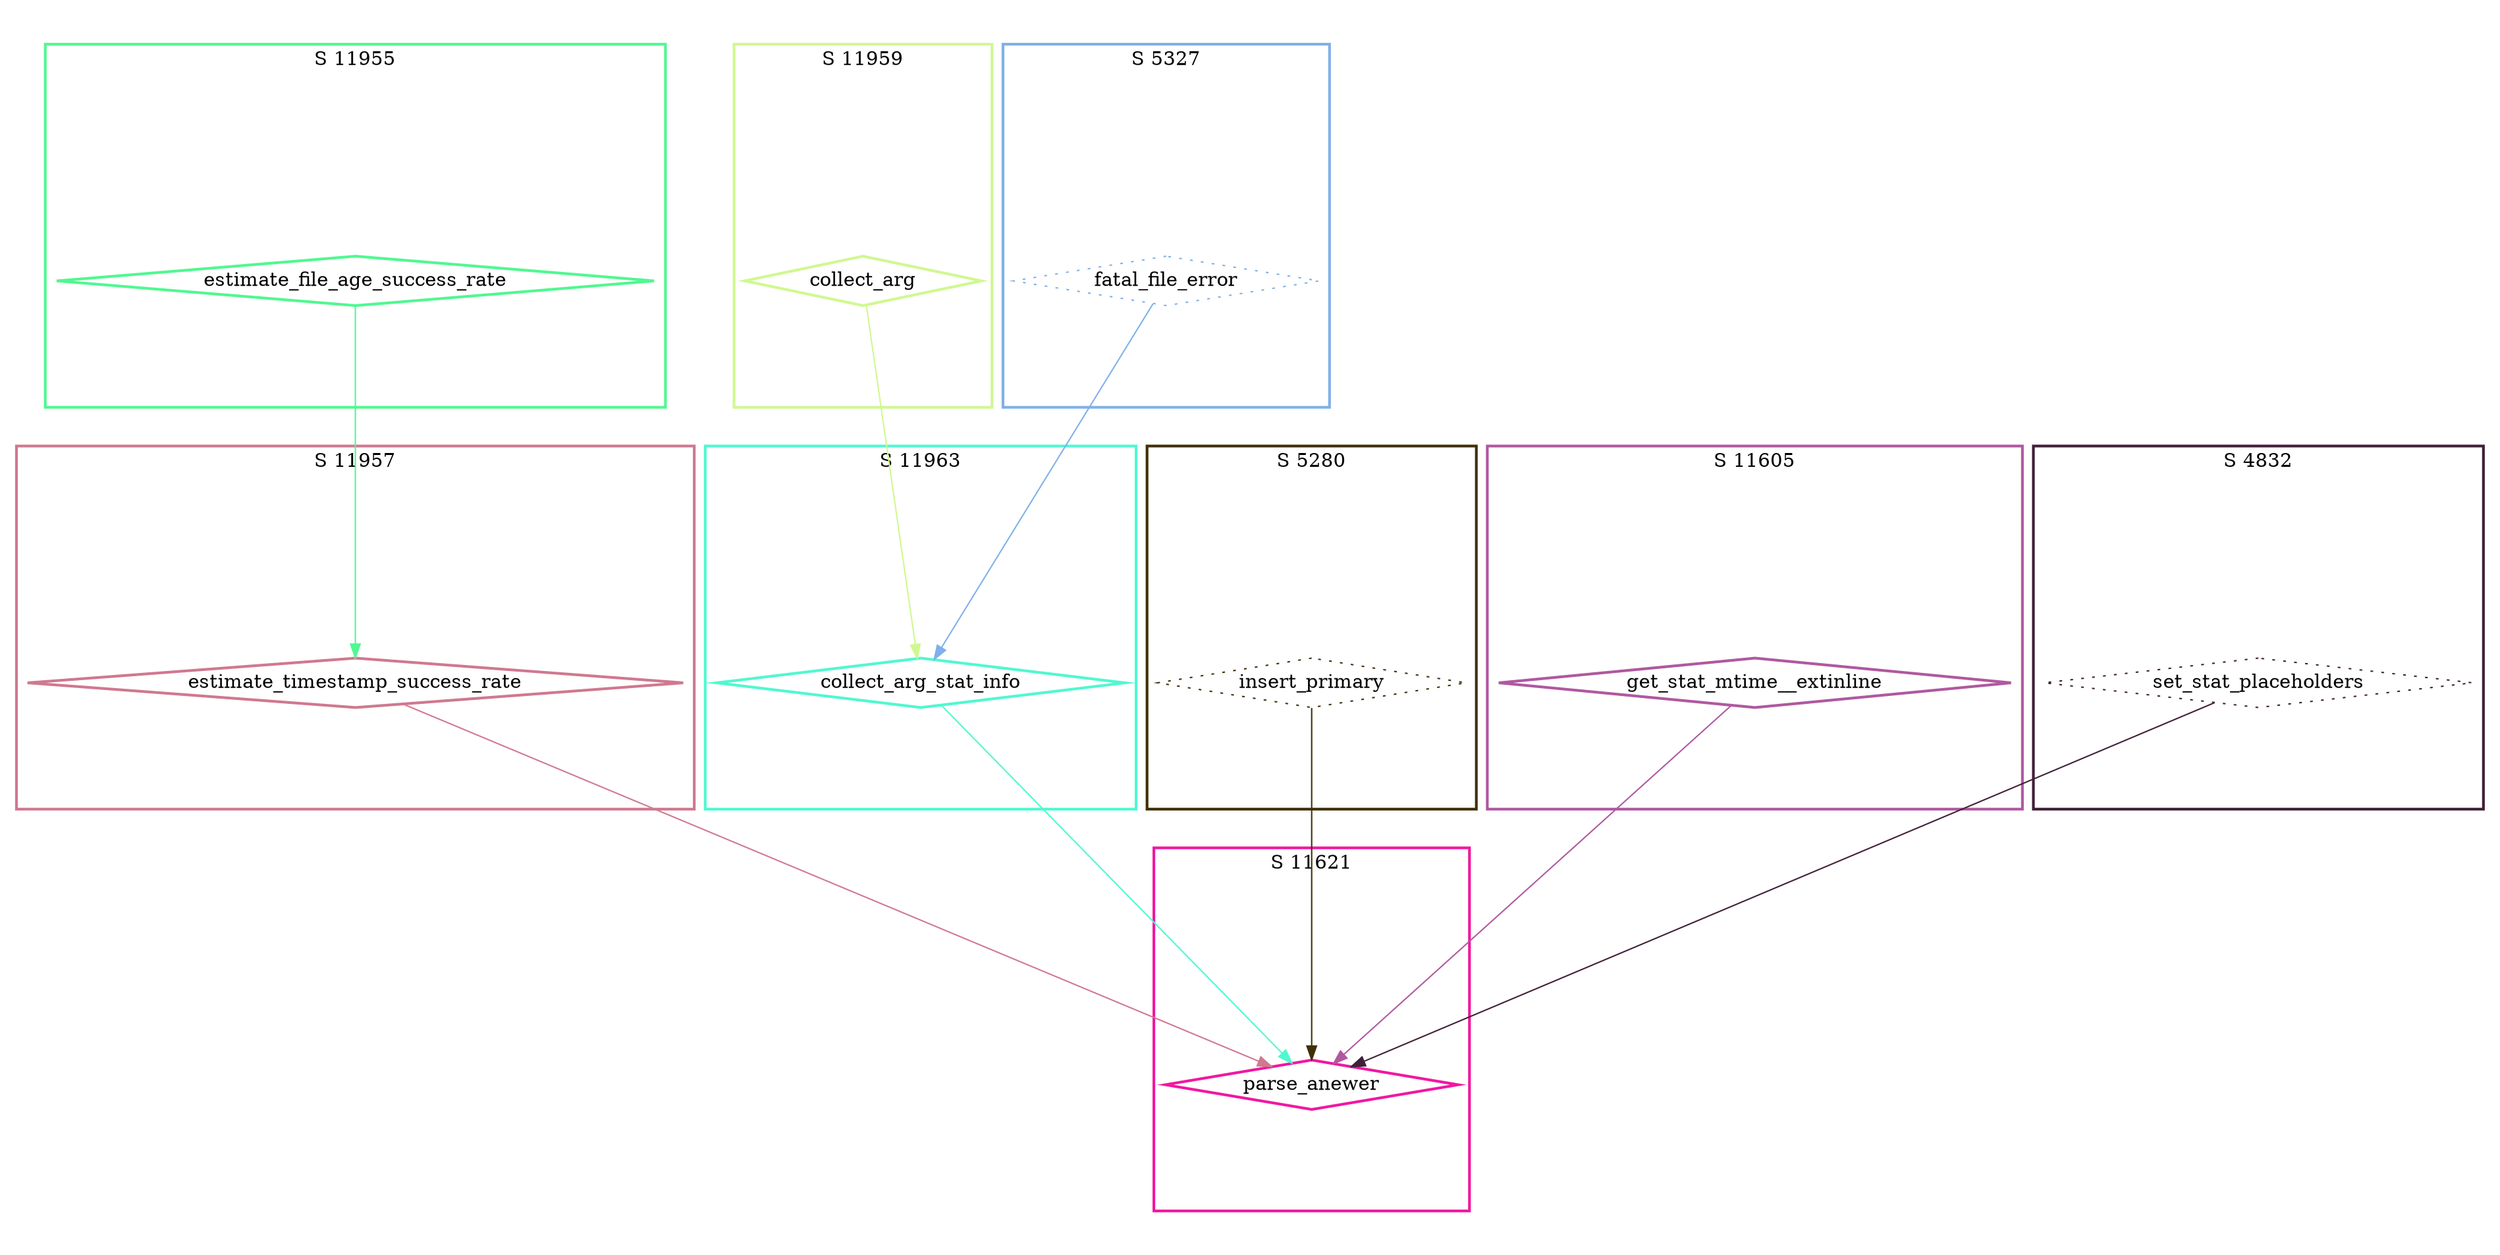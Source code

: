 digraph G {
  ratio=0.500000;
  "UV estimate_file_age_success_rate (11955)" [shape=diamond,
                                               label="estimate_file_age_success_rate",
                                               color="#50F890", style=bold];
  "UV estimate_timestamp_success_rate (11957)" [shape=diamond,
                                                label="estimate_timestamp_success_rate",
                                                color="#D07890", style=bold];
  "UV collect_arg (11959)" [shape=diamond, label="collect_arg",
                            color="#D0F890", style=bold];
  "UV collect_arg_stat_info (11963)" [shape=diamond,
                                      label="collect_arg_stat_info",
                                      color="#50F8D0", style=bold];
  "UV insert_primary (5280)" [shape=diamond, label="insert_primary",
                              color="#403008", style=dotted];
  "UV get_stat_mtime__extinline (11605)" [shape=diamond,
                                          label="get_stat_mtime__extinline",
                                          color="#B058A0", style=bold];
  "UV parse_anewer (11621)" [shape=diamond, label="parse_anewer",
                             color="#F018A0", style=bold];
  "UV set_stat_placeholders (4832)" [shape=diamond,
                                     label="set_stat_placeholders",
                                     color="#402038", style=dotted];
  "UV fatal_file_error (5327)" [shape=diamond, label="fatal_file_error",
                                color="#80B0E8", style=dotted];
  
  subgraph cluster_11955 { label="S 11955";
    color="#50F890";
    style=bold;
    "UV estimate_file_age_success_rate (11955)"; };
  subgraph cluster_5327 { label="S 5327";
    color="#80B0E8";
    style=bold;
    "UV fatal_file_error (5327)"; };
  subgraph cluster_4832 { label="S 4832";
    color="#402038";
    style=bold;
    "UV set_stat_placeholders (4832)"; };
  subgraph cluster_11957 { label="S 11957";
    color="#D07890";
    style=bold;
    "UV estimate_timestamp_success_rate (11957)"; };
  subgraph cluster_11963 { label="S 11963";
    color="#50F8D0";
    style=bold;
    "UV collect_arg_stat_info (11963)"; };
  subgraph cluster_11621 { label="S 11621";
    color="#F018A0";
    style=bold;
    "UV parse_anewer (11621)"; };
  subgraph cluster_11959 { label="S 11959";
    color="#D0F890";
    style=bold;
    "UV collect_arg (11959)"; };
  subgraph cluster_11605 { label="S 11605";
    color="#B058A0";
    style=bold;
    "UV get_stat_mtime__extinline (11605)"; };
  subgraph cluster_5280 { label="S 5280";
    color="#403008";
    style=bold;
    "UV insert_primary (5280)"; };
  
  "UV estimate_file_age_success_rate (11955)" -> "UV estimate_timestamp_success_rate (11957)" [
  color="#50F890"];
  "UV estimate_timestamp_success_rate (11957)" -> "UV parse_anewer (11621)" [
  color="#D07890"];
  "UV collect_arg (11959)" -> "UV collect_arg_stat_info (11963)" [color="#D0F890"];
  "UV collect_arg_stat_info (11963)" -> "UV parse_anewer (11621)" [color="#50F8D0"];
  "UV insert_primary (5280)" -> "UV parse_anewer (11621)" [color="#403008"];
  "UV get_stat_mtime__extinline (11605)" -> "UV parse_anewer (11621)" [
  color="#B058A0"];
  "UV set_stat_placeholders (4832)" -> "UV parse_anewer (11621)" [color="#402038"];
  "UV fatal_file_error (5327)" -> "UV collect_arg_stat_info (11963)" [
  color="#80B0E8"];
  
  }